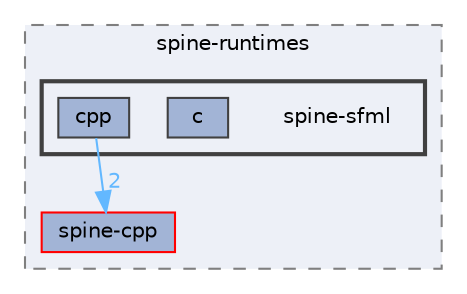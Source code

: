digraph "external/spine-runtimes/spine-sfml"
{
 // LATEX_PDF_SIZE
  bgcolor="transparent";
  edge [fontname=Helvetica,fontsize=10,labelfontname=Helvetica,labelfontsize=10];
  node [fontname=Helvetica,fontsize=10,shape=box,height=0.2,width=0.4];
  compound=true
  subgraph clusterdir_94c52e4671823048607ba4e9620d2ef0 {
    graph [ bgcolor="#edf0f7", pencolor="grey50", label="spine-runtimes", fontname=Helvetica,fontsize=10 style="filled,dashed", URL="dir_94c52e4671823048607ba4e9620d2ef0.html",tooltip=""]
  dir_3e8951ec197b6b34b07f2f58d66b1eb8 [label="spine-cpp", fillcolor="#a2b4d6", color="red", style="filled", URL="dir_3e8951ec197b6b34b07f2f58d66b1eb8.html",tooltip=""];
  subgraph clusterdir_d4cc8ffe4798e39f5f4424084ac23f89 {
    graph [ bgcolor="#edf0f7", pencolor="grey25", label="", fontname=Helvetica,fontsize=10 style="filled,bold", URL="dir_d4cc8ffe4798e39f5f4424084ac23f89.html",tooltip=""]
    dir_d4cc8ffe4798e39f5f4424084ac23f89 [shape=plaintext, label="spine-sfml"];
  dir_52cf4c3434f81ef046bbce6233898e1c [label="c", fillcolor="#a2b4d6", color="grey25", style="filled", URL="dir_52cf4c3434f81ef046bbce6233898e1c.html",tooltip=""];
  dir_151b29e0d1c18196e2cd6dfd8f6f01f4 [label="cpp", fillcolor="#a2b4d6", color="grey25", style="filled", URL="dir_151b29e0d1c18196e2cd6dfd8f6f01f4.html",tooltip=""];
  }
  }
  dir_151b29e0d1c18196e2cd6dfd8f6f01f4->dir_3e8951ec197b6b34b07f2f58d66b1eb8 [headlabel="2", labeldistance=1.5 headhref="dir_000170_000714.html" href="dir_000170_000714.html" color="steelblue1" fontcolor="steelblue1"];
}
